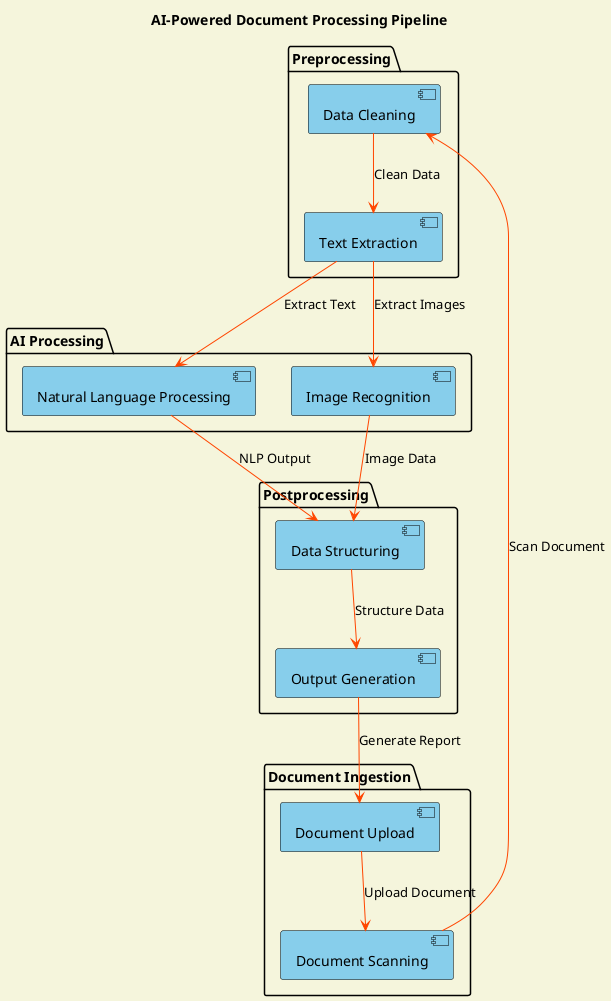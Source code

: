 @startuml
skinparam backgroundColor #F5F5DC
skinparam ArrowColor #FF4500
skinparam component {
    BackgroundColor #87CEEB
    BorderColor #000000
}

title AI-Powered Document Processing Pipeline

package "Document Ingestion" {
    [Document Upload] as upload
    [Document Scanning] as scanning
}

package "Preprocessing" {
    [Data Cleaning] as cleaning
    [Text Extraction] as extraction
}

package "AI Processing" {
    [Natural Language Processing] as nlp
    [Image Recognition] as imgRecog
}

package "Postprocessing" {
    [Data Structuring] as structuring
    [Output Generation] as generation
}

upload --> scanning : Upload Document
scanning --> cleaning : Scan Document
cleaning --> extraction : Clean Data
extraction --> nlp : Extract Text
extraction --> imgRecog : Extract Images
nlp --> structuring : NLP Output
imgRecog --> structuring : Image Data
structuring --> generation : Structure Data
generation --> upload : Generate Report

@enduml